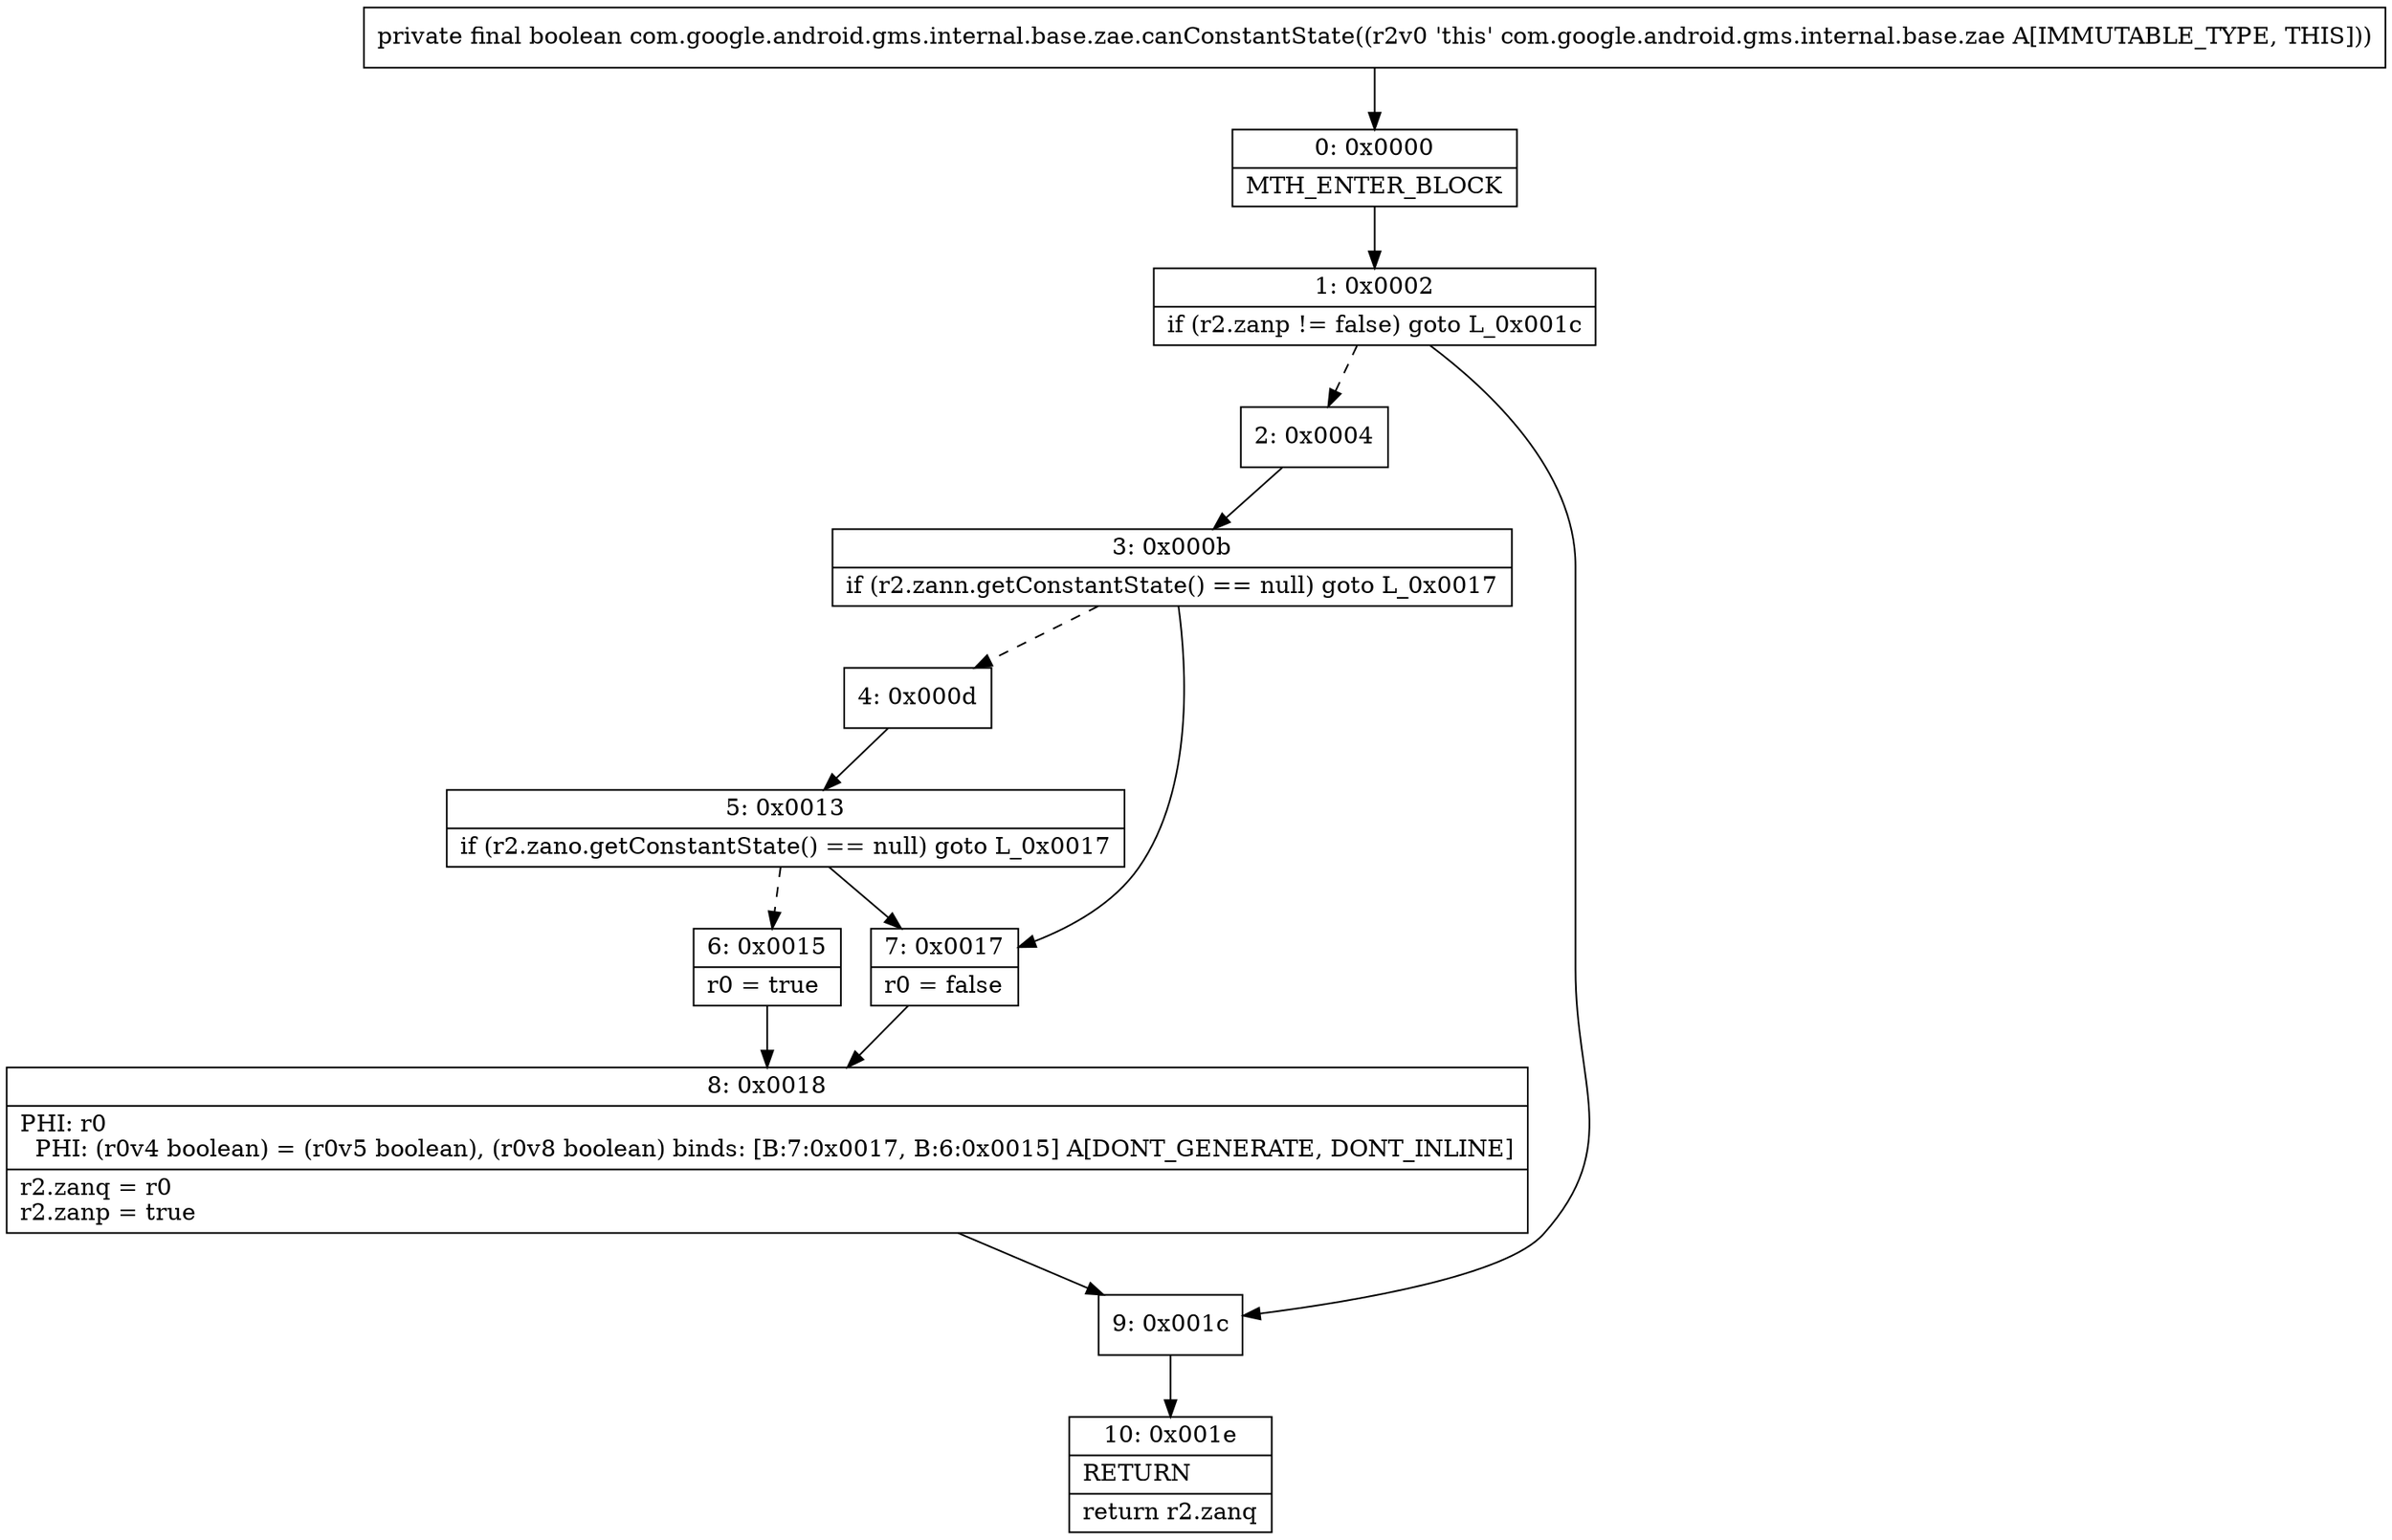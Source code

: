 digraph "CFG forcom.google.android.gms.internal.base.zae.canConstantState()Z" {
Node_0 [shape=record,label="{0\:\ 0x0000|MTH_ENTER_BLOCK\l}"];
Node_1 [shape=record,label="{1\:\ 0x0002|if (r2.zanp != false) goto L_0x001c\l}"];
Node_2 [shape=record,label="{2\:\ 0x0004}"];
Node_3 [shape=record,label="{3\:\ 0x000b|if (r2.zann.getConstantState() == null) goto L_0x0017\l}"];
Node_4 [shape=record,label="{4\:\ 0x000d}"];
Node_5 [shape=record,label="{5\:\ 0x0013|if (r2.zano.getConstantState() == null) goto L_0x0017\l}"];
Node_6 [shape=record,label="{6\:\ 0x0015|r0 = true\l}"];
Node_7 [shape=record,label="{7\:\ 0x0017|r0 = false\l}"];
Node_8 [shape=record,label="{8\:\ 0x0018|PHI: r0 \l  PHI: (r0v4 boolean) = (r0v5 boolean), (r0v8 boolean) binds: [B:7:0x0017, B:6:0x0015] A[DONT_GENERATE, DONT_INLINE]\l|r2.zanq = r0\lr2.zanp = true\l}"];
Node_9 [shape=record,label="{9\:\ 0x001c}"];
Node_10 [shape=record,label="{10\:\ 0x001e|RETURN\l|return r2.zanq\l}"];
MethodNode[shape=record,label="{private final boolean com.google.android.gms.internal.base.zae.canConstantState((r2v0 'this' com.google.android.gms.internal.base.zae A[IMMUTABLE_TYPE, THIS])) }"];
MethodNode -> Node_0;
Node_0 -> Node_1;
Node_1 -> Node_2[style=dashed];
Node_1 -> Node_9;
Node_2 -> Node_3;
Node_3 -> Node_4[style=dashed];
Node_3 -> Node_7;
Node_4 -> Node_5;
Node_5 -> Node_6[style=dashed];
Node_5 -> Node_7;
Node_6 -> Node_8;
Node_7 -> Node_8;
Node_8 -> Node_9;
Node_9 -> Node_10;
}

